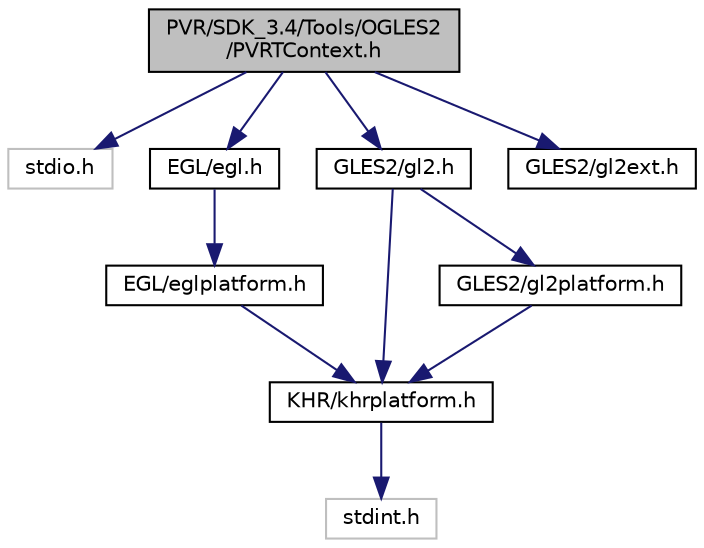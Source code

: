 digraph "PVR/SDK_3.4/Tools/OGLES2/PVRTContext.h"
{
  edge [fontname="Helvetica",fontsize="10",labelfontname="Helvetica",labelfontsize="10"];
  node [fontname="Helvetica",fontsize="10",shape=record];
  Node1 [label="PVR/SDK_3.4/Tools/OGLES2\l/PVRTContext.h",height=0.2,width=0.4,color="black", fillcolor="grey75", style="filled", fontcolor="black"];
  Node1 -> Node2 [color="midnightblue",fontsize="10",style="solid"];
  Node2 [label="stdio.h",height=0.2,width=0.4,color="grey75", fillcolor="white", style="filled"];
  Node1 -> Node3 [color="midnightblue",fontsize="10",style="solid"];
  Node3 [label="EGL/egl.h",height=0.2,width=0.4,color="black", fillcolor="white", style="filled",URL="$_e_g_l_2egl_8h_source.html"];
  Node3 -> Node4 [color="midnightblue",fontsize="10",style="solid"];
  Node4 [label="EGL/eglplatform.h",height=0.2,width=0.4,color="black", fillcolor="white", style="filled",URL="$eglplatform_8h_source.html"];
  Node4 -> Node5 [color="midnightblue",fontsize="10",style="solid"];
  Node5 [label="KHR/khrplatform.h",height=0.2,width=0.4,color="black", fillcolor="white", style="filled",URL="$khrplatform_8h_source.html"];
  Node5 -> Node6 [color="midnightblue",fontsize="10",style="solid"];
  Node6 [label="stdint.h",height=0.2,width=0.4,color="grey75", fillcolor="white", style="filled"];
  Node1 -> Node7 [color="midnightblue",fontsize="10",style="solid"];
  Node7 [label="GLES2/gl2.h",height=0.2,width=0.4,color="black", fillcolor="white", style="filled",URL="$gl2_8h_source.html"];
  Node7 -> Node8 [color="midnightblue",fontsize="10",style="solid"];
  Node8 [label="GLES2/gl2platform.h",height=0.2,width=0.4,color="black", fillcolor="white", style="filled",URL="$gl2platform_8h_source.html"];
  Node8 -> Node5 [color="midnightblue",fontsize="10",style="solid"];
  Node7 -> Node5 [color="midnightblue",fontsize="10",style="solid"];
  Node1 -> Node9 [color="midnightblue",fontsize="10",style="solid"];
  Node9 [label="GLES2/gl2ext.h",height=0.2,width=0.4,color="black", fillcolor="white", style="filled",URL="$gl2ext_8h_source.html"];
}
